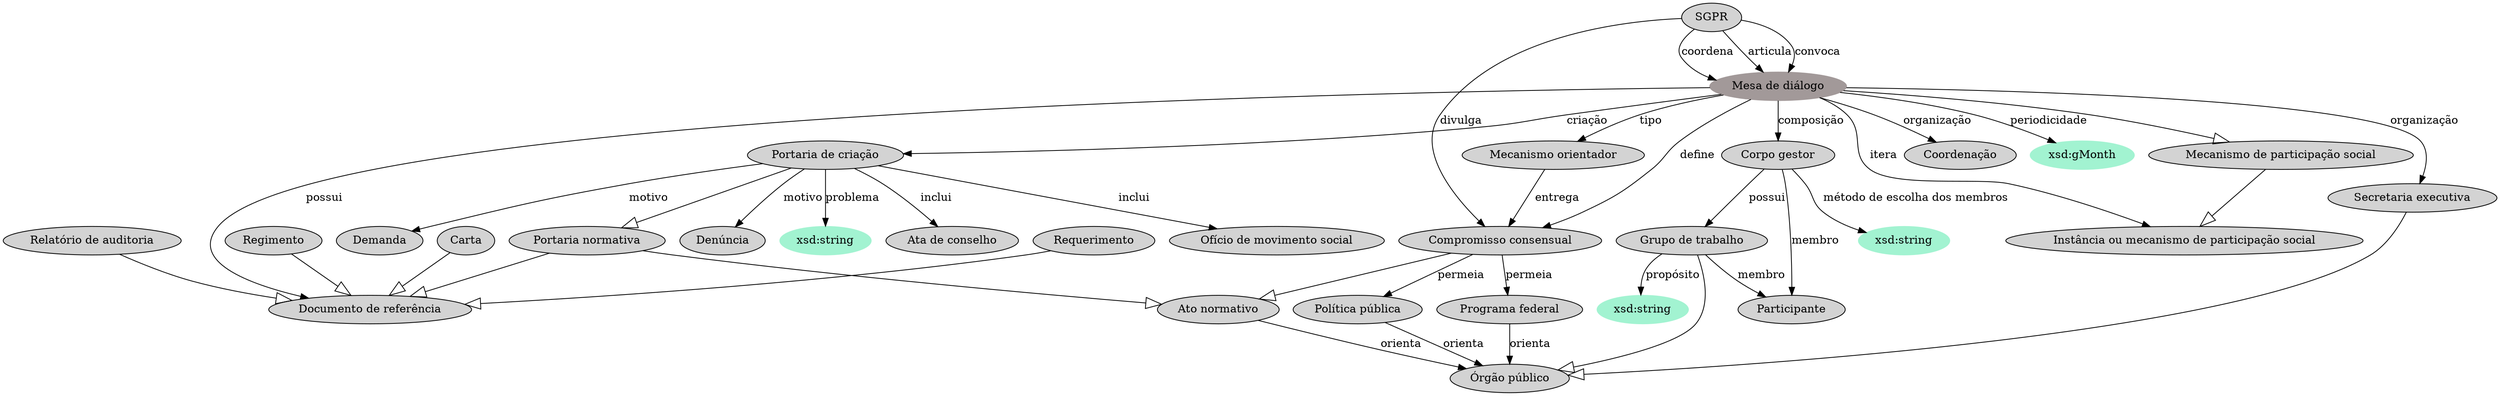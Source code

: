 digraph  {
	node [label="\N"];
	"Mesa de diálogo"	 [color="#A29999",
		style=filled];
	"Portaria de criação"	 [style=filled];
	"Mesa de diálogo" -> "Portaria de criação"	 [label=criação];
	"Documento de referência"	 [style=filled];
	"Mesa de diálogo" -> "Documento de referência"	 [label=possui];
	"Mecanismo de participação social"	 [style=filled];
	"Mesa de diálogo" -> "Mecanismo de participação social"	 [arrowhead=empty,
		arrowsize=2];
	"Corpo gestor"	 [style=filled];
	"Mesa de diálogo" -> "Corpo gestor"	 [label=composição];
	"Secretaria executiva"	 [style=filled];
	"Mesa de diálogo" -> "Secretaria executiva"	 [label=organização];
	Coordenação	 [style=filled];
	"Mesa de diálogo" -> Coordenação	 [label=organização];
	1	 [color="#A2F3D1",
		label="xsd:gMonth",
		style=filled];
	"Mesa de diálogo" -> 1	 [label=periodicidade];
	"Mecanismo orientador"	 [style=filled];
	"Mesa de diálogo" -> "Mecanismo orientador"	 [label=tipo];
	"Compromisso consensual"	 [style=filled];
	"Mesa de diálogo" -> "Compromisso consensual"	 [label=define];
	"Instância ou mecanismo de participação social"	 [style=filled];
	"Mesa de diálogo" -> "Instância ou mecanismo de participação social"	 [label=itera];
	"Mecanismo de participação social" -> "Instância ou mecanismo de participação social"	 [arrowhead=empty,
		arrowsize=2];
	"Mecanismo orientador" -> "Compromisso consensual"	 [label=entrega];
	"Política pública"	 [style=filled];
	"Compromisso consensual" -> "Política pública"	 [label=permeia];
	"Programa federal"	 [style=filled];
	"Compromisso consensual" -> "Programa federal"	 [label=permeia];
	"Ato normativo"	 [style=filled];
	"Compromisso consensual" -> "Ato normativo"	 [arrowhead=empty,
		arrowsize=2];
	"Órgão público"	 [style=filled];
	"Programa federal" -> "Órgão público"	 [label=orienta];
	"Política pública" -> "Órgão público"	 [label=orienta];
	"Ato normativo" -> "Órgão público"	 [label=orienta];
	SGPR	 [style=filled];
	SGPR -> "Mesa de diálogo"	 [label=articula];
	SGPR -> "Mesa de diálogo"	 [label=convoca];
	SGPR -> "Mesa de diálogo"	 [label=coordena];
	SGPR -> "Compromisso consensual"	 [label=divulga];
	2	 [color="#A2F3D1",
		label="xsd:string",
		style=filled];
	"Corpo gestor" -> 2	 [label="método de escolha dos membros"];
	"Grupo de trabalho"	 [style=filled];
	"Corpo gestor" -> "Grupo de trabalho"	 [label=possui];
	Participante	 [style=filled];
	"Corpo gestor" -> Participante	 [label=membro];
	"Grupo de trabalho" -> "Órgão público"	 [arrowhead=empty,
		arrowsize=2];
	3	 [color="#A2F3D1",
		label="xsd:string",
		style=filled];
	"Grupo de trabalho" -> 3	 [label=propósito];
	"Grupo de trabalho" -> Participante	 [label=membro];
	Carta	 [style=filled];
	Carta -> "Documento de referência"	 [arrowhead=empty,
		arrowsize=2];
	Requerimento	 [style=filled];
	Requerimento -> "Documento de referência"	 [arrowhead=empty,
		arrowsize=2];
	"Relatório de auditoria"	 [style=filled];
	"Relatório de auditoria" -> "Documento de referência"	 [arrowhead=empty,
		arrowsize=2];
	Regimento	 [style=filled];
	Regimento -> "Documento de referência"	 [arrowhead=empty,
		arrowsize=2];
	"Portaria normativa"	 [style=filled];
	"Portaria normativa" -> "Documento de referência"	 [arrowhead=empty,
		arrowsize=2];
	"Portaria normativa" -> "Ato normativo"	 [arrowhead=empty,
		arrowsize=2];
	"Portaria de criação" -> "Portaria normativa"	 [arrowhead=empty,
		arrowsize=2];
	"Ofício de movimento social"	 [style=filled];
	"Portaria de criação" -> "Ofício de movimento social"	 [label=inclui];
	Demanda	 [style=filled];
	"Portaria de criação" -> Demanda	 [label=motivo];
	Denúncia	 [style=filled];
	"Portaria de criação" -> Denúncia	 [label=motivo];
	4	 [color="#A2F3D1",
		label="xsd:string",
		style=filled];
	"Portaria de criação" -> 4	 [label=problema];
	"Ata de conselho"	 [style=filled];
	"Portaria de criação" -> "Ata de conselho"	 [label=inclui];
	"Secretaria executiva" -> "Órgão público"	 [arrowhead=empty,
		arrowsize=2];
}
